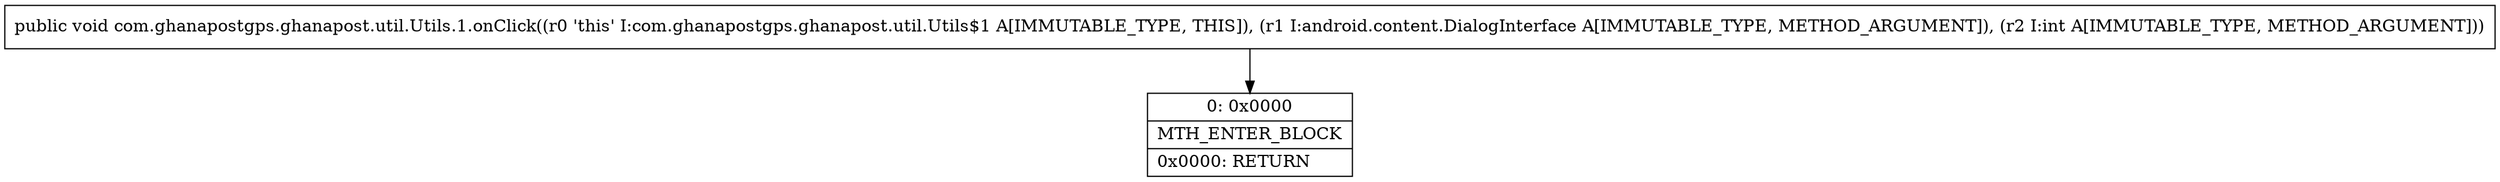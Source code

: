 digraph "CFG forcom.ghanapostgps.ghanapost.util.Utils.1.onClick(Landroid\/content\/DialogInterface;I)V" {
Node_0 [shape=record,label="{0\:\ 0x0000|MTH_ENTER_BLOCK\l|0x0000: RETURN   \l}"];
MethodNode[shape=record,label="{public void com.ghanapostgps.ghanapost.util.Utils.1.onClick((r0 'this' I:com.ghanapostgps.ghanapost.util.Utils$1 A[IMMUTABLE_TYPE, THIS]), (r1 I:android.content.DialogInterface A[IMMUTABLE_TYPE, METHOD_ARGUMENT]), (r2 I:int A[IMMUTABLE_TYPE, METHOD_ARGUMENT])) }"];
MethodNode -> Node_0;
}

